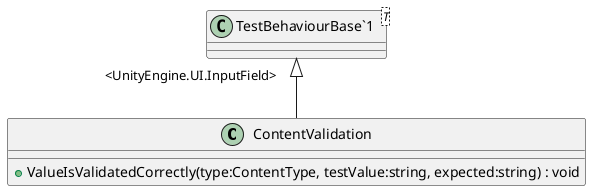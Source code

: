 @startuml
class ContentValidation {
    + ValueIsValidatedCorrectly(type:ContentType, testValue:string, expected:string) : void
}
class "TestBehaviourBase`1"<T> {
}
"TestBehaviourBase`1" "<UnityEngine.UI.InputField>" <|-- ContentValidation
@enduml
